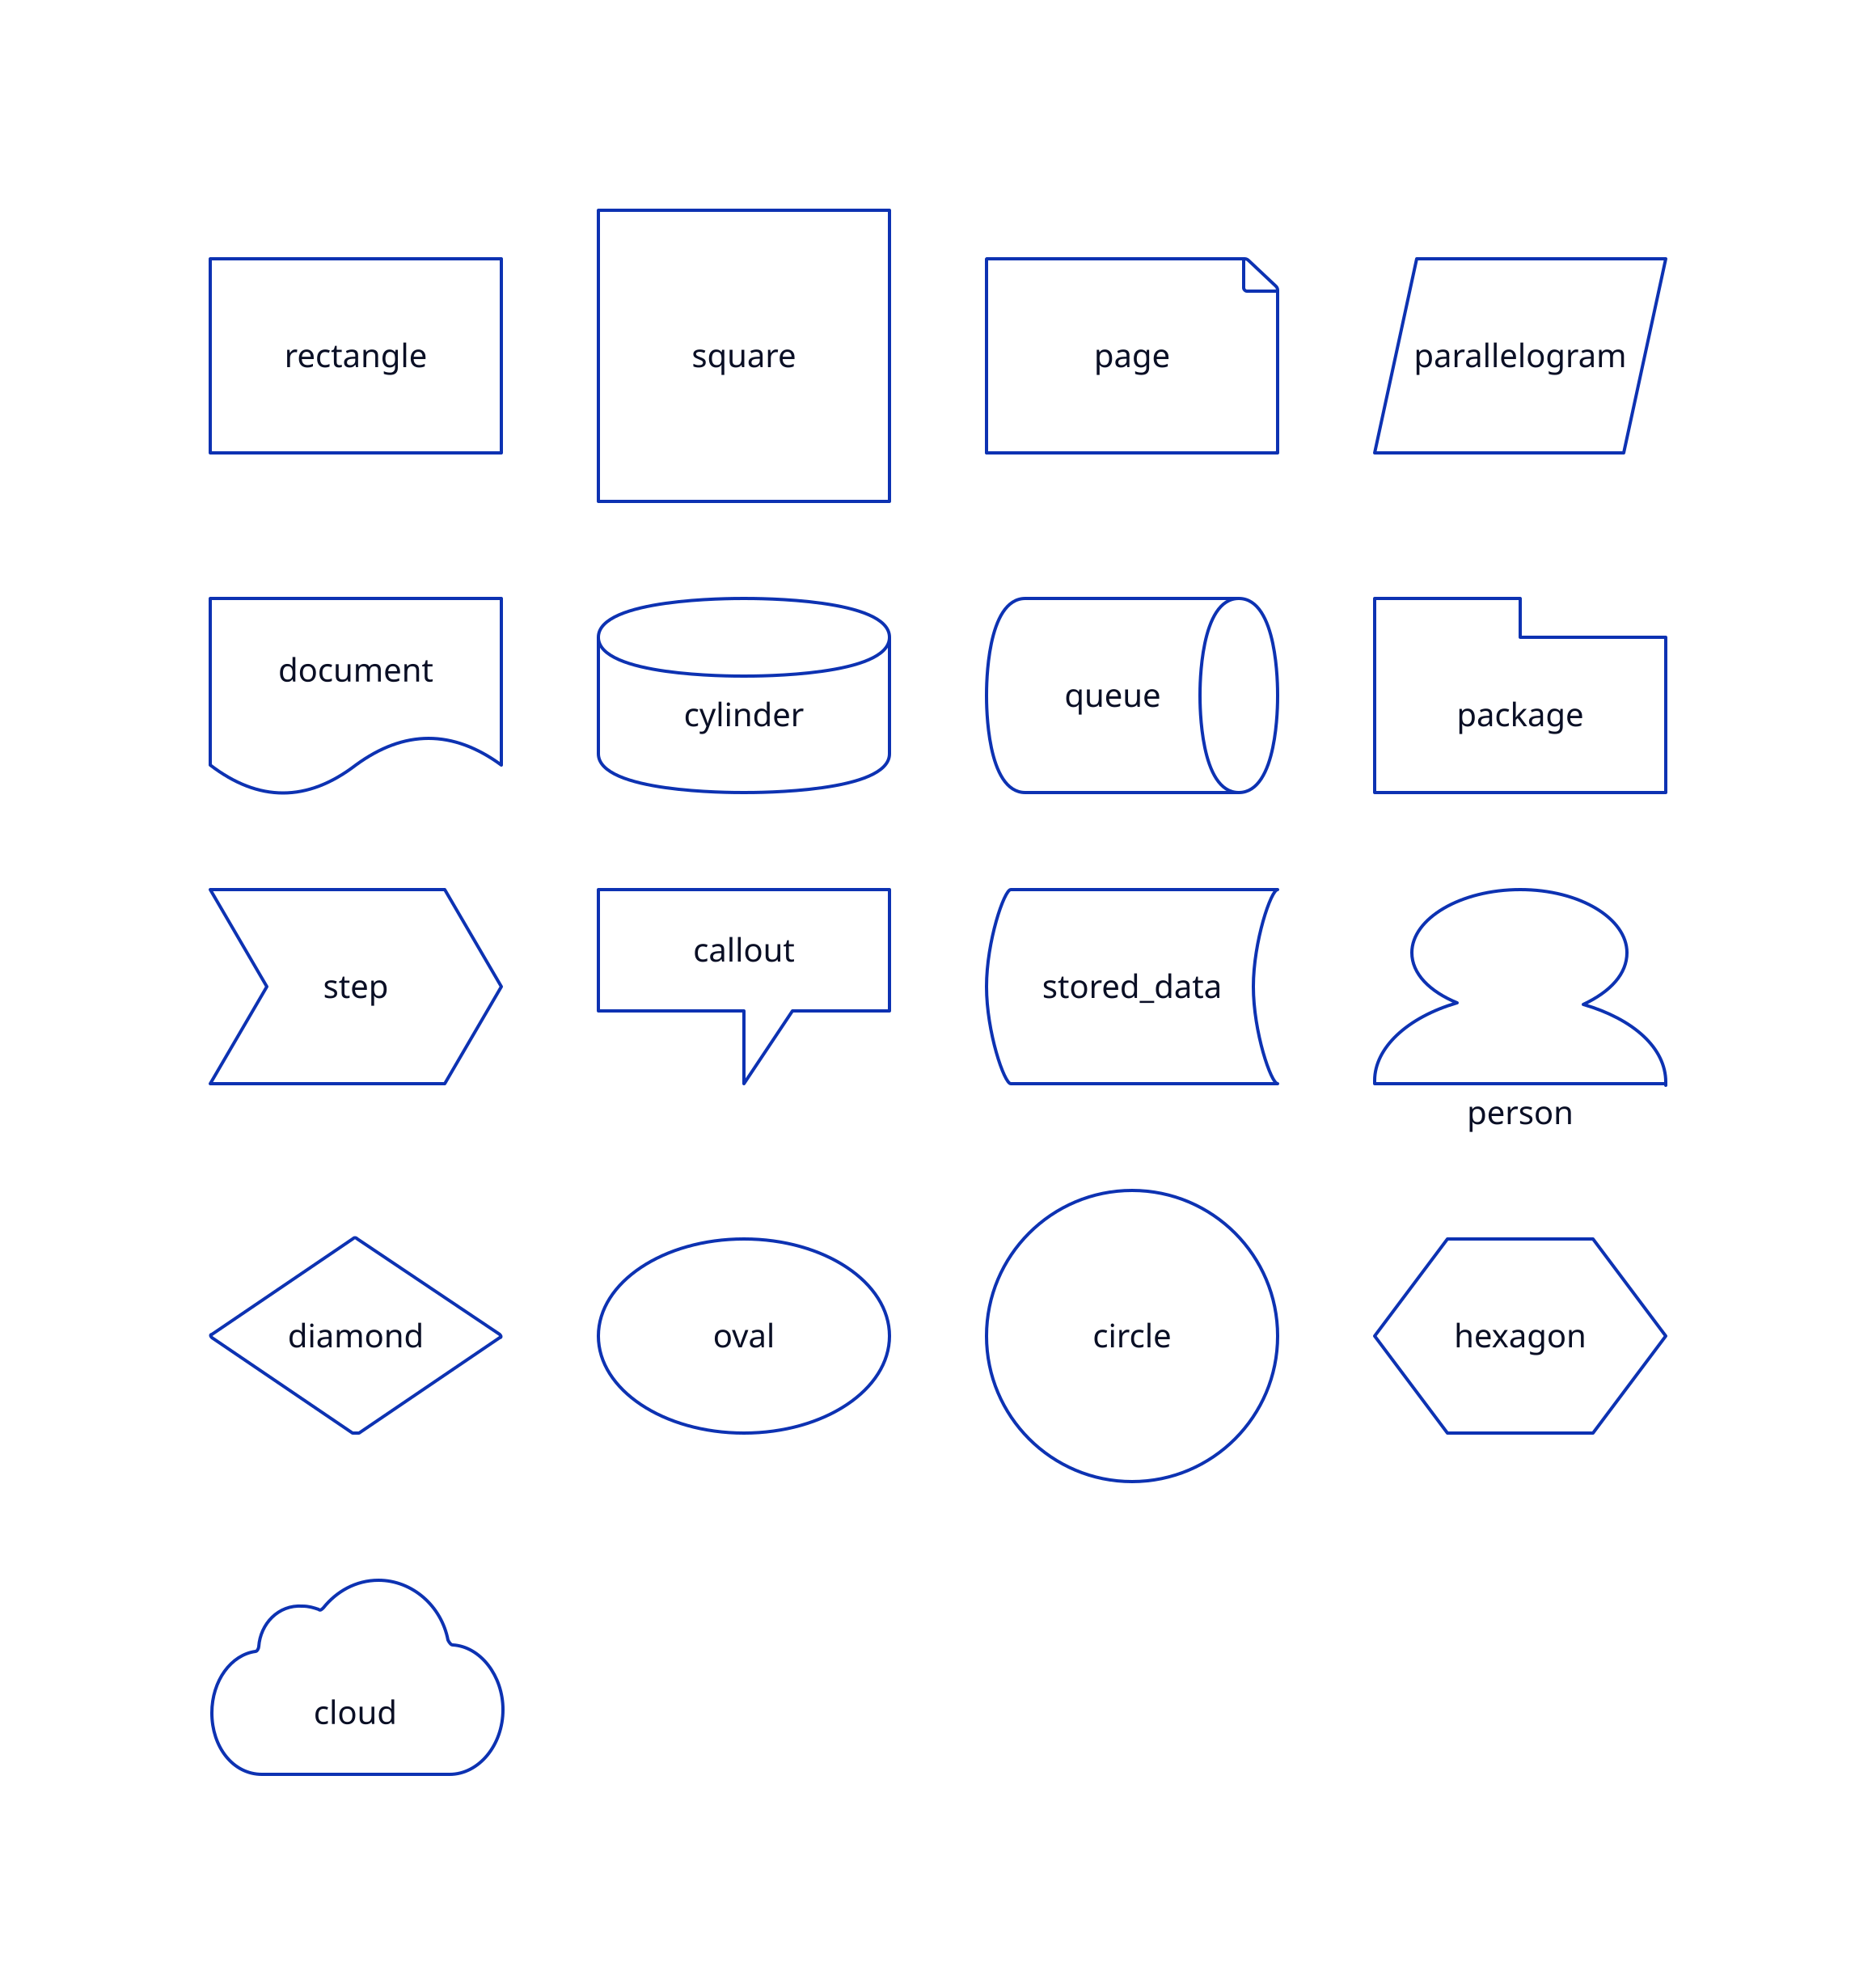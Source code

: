 # Shape catalog of standard shapes

classes: {
  hidden: {
    label: ""
    style.fill: transparent
    style.stroke-width: 0
  }
  example: {
    style.fill: white
    width: 180
    height: 120
    style.font-size: 20
    style.bold: false
  }
}

style.fill: transparent

grid-rows: 5
grid-gap: 0

one: {
  class: hidden
  rectangle.shape: rectangle
  square.shape: square
  page.shape: page
  parallelogram.shape: parallelogram

  # Color fixups to ensure all shapes have white fill
  # TODO change this to use globs when implemented
  rectangle.class: example
  square.class: example
  page.class: example
  parallelogram.class: example
}

two: {
  class: hidden
  document.shape: document
  cylinder.shape: cylinder
  queue.shape: queue
  package.shape: package

  document.class: example
  cylinder.class: example
  queue.class: example
  package.class: example
}

three: {
  class: hidden
  step.shape: step
  callout.shape: callout
  stored_data.shape: stored_data
  person.shape: person

  step.class: example
  callout.class: example
  stored_data.class: example
  person.class: example
}

four: {
  class: hidden
  diamond.shape: diamond
  oval.shape: oval
  circle.shape: circle
  hexagon.shape: hexagon

  diamond.class: example
  oval.class: example
  circle.class: example
  hexagon.class: example
}

five: {
  class: hidden
  cloud.shape: cloud
  cloud.class: example
}
